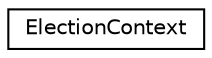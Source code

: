 digraph "Graphical Class Hierarchy"
{
 // LATEX_PDF_SIZE
  edge [fontname="Helvetica",fontsize="10",labelfontname="Helvetica",labelfontsize="10"];
  node [fontname="Helvetica",fontsize="10",shape=record];
  rankdir="LR";
  Node0 [label="ElectionContext",height=0.2,width=0.4,color="black", fillcolor="white", style="filled",URL="$classElectionContext.html",tooltip=" "];
}
